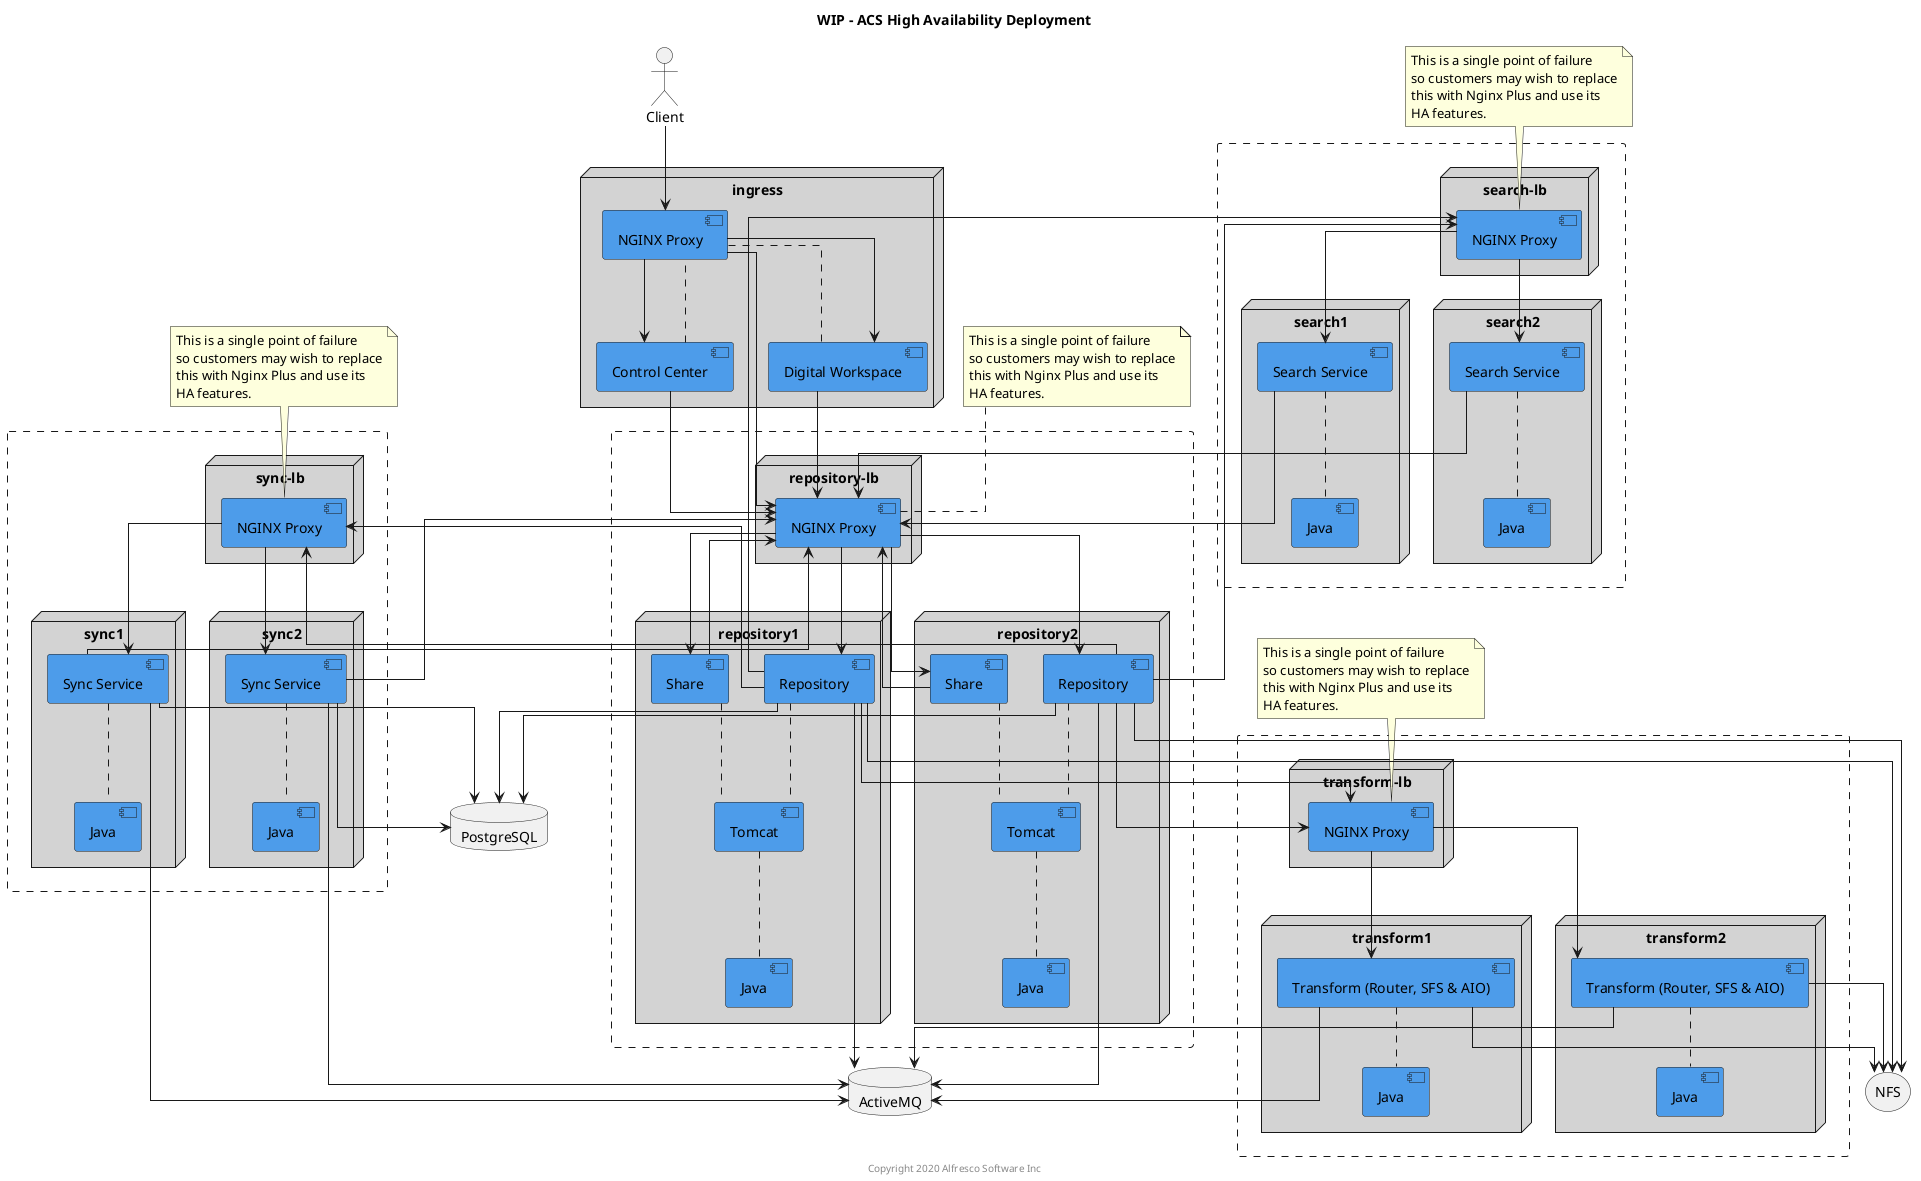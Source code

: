 @startuml

Title: WIP - ACS High Availability Deployment

' NOTE: This is still Work In Progress

skinparam componentStyle uml2
skinparam linetype ortho
skinparam rectangle {
    BorderStyle dashed
}

actor Client

node "ingress" as ingressnode #lightgrey {
    component "NGINX Proxy" as proxy #4d9cea
    component "Control Center" as acc #4d9cea
    component "Digital Workspace" as adw #4d9cea
}

rectangle {
    node "repository-lb" as repolbnode #lightgrey {
        component "NGINX Proxy" as repolb #4d9cea
    }

    node "repository1" as reponode1 #lightgrey {
        component "Repository" as repo1 #4d9cea
        component "Share" as share1 #4d9cea
        component "Tomcat" as tomcat1  #4d9cea
        component "Java" as repojava1 #4d9cea
    }

    node "repository2" as reponode2 #lightgrey {
        component "Repository" as repo2 #4d9cea
        component "Share" as share2 #4d9cea
        component "Tomcat" as tomcat2  #4d9cea
        component "Java" as repojava2 #4d9cea
    }
}

rectangle {
    node "search-lb" as searchlbnode #lightgrey {
        component "NGINX Proxy" as searchlb #4d9cea
    }

    node "search1" as searchnode1 #lightgrey {
        component "Search Service" as search1 #4d9cea
        component "Java" as searchjava1 #4d9cea
    }

    node "search2" as searchnode2 #lightgrey {
        component "Search Service" as search2 #4d9cea
        component "Java" as searchjava2 #4d9cea
    }
}

rectangle {
    node "transform-lb" as transformlbnode #lightgrey {
        component "NGINX Proxy" as transformlb #4d9cea
    }

    node "transform1" as transformnode1 #lightgrey {
        component "Transform (Router, SFS & AIO)" as transform1 #4d9cea
        component "Java" as transformjava1 #4d9cea
    }

    node "transform2" as transformnode2 #lightgrey {
        component "Transform (Router, SFS & AIO)" as transform2 #4d9cea
        component "Java" as transformjava2 #4d9cea
    }
}

rectangle {
    node "sync-lb" as synclbnode #lightgrey {
        component "NGINX Proxy" as synclb #4d9cea
    }

    node "sync1" as syncnode1 #lightgrey {
        component "Sync Service" as sync1 #4d9cea
        component "Java" as syncjava1 #4d9cea
    }

    node "sync2" as syncnode2 #lightgrey {
        component "Sync Service" as sync2 #4d9cea
        component "Java" as syncjava2 #4d9cea
    }
}

database "ActiveMQ" as amq
database "PostgreSQL" as psql
storage "NFS" as nfs

note top of repolb
This is a single point of failure
so customers may wish to replace
this with Nginx Plus and use its
HA features.
end note

note top of searchlb
This is a single point of failure
so customers may wish to replace
this with Nginx Plus and use its
HA features.
end note

note top of transformlb
This is a single point of failure
so customers may wish to replace
this with Nginx Plus and use its
HA features.
end note

note top of synclb
This is a single point of failure
so customers may wish to replace
this with Nginx Plus and use its
HA features.
end note

acc .. proxy
adw .. proxy
repo1 .. tomcat1
share1 .. tomcat1
tomcat1 .. repojava1
repo2 .. tomcat2
share2 .. tomcat2
tomcat2 .. repojava2
search1 .. searchjava1
search2 .. searchjava2
transform1 .. transformjava1
transform2 .. transformjava2
sync1 .. syncjava1
sync2 .. syncjava2

Client --> proxy

proxy --> repolb
proxy --> acc
proxy --> adw

repolb -down-> repo1
repolb -down-> repo2
repolb -down-> share1
repolb -down-> share2
searchlb -down-> search1
searchlb -down-> search2
transformlb -down-> transform1
transformlb -down-> transform2
synclb -down-> sync1
synclb -down-> sync2

share1 --> repolb
share2 --> repolb
acc --> repolb
adw --> repolb

repo1 --> psql
repo2 --> psql
repo1 --> amq
repo2 --> amq

repo1 --> transformlb
repo2 --> transformlb

repo1 --> searchlb
repo2 --> searchlb
search1 --> repolb
search2 --> repolb

repo1 --> synclb
repo2 --> synclb
sync1 --> repolb
sync2 --> repolb

transform1 --> amq
transform2 --> amq

sync1 --> amq
sync2 --> amq
sync1 --> psql
sync2 --> psql
repo1 --> nfs
repo2 --> nfs
transform1 --> nfs
transform2 --> nfs

center footer Copyright 2020 Alfresco Software Inc

@enduml
